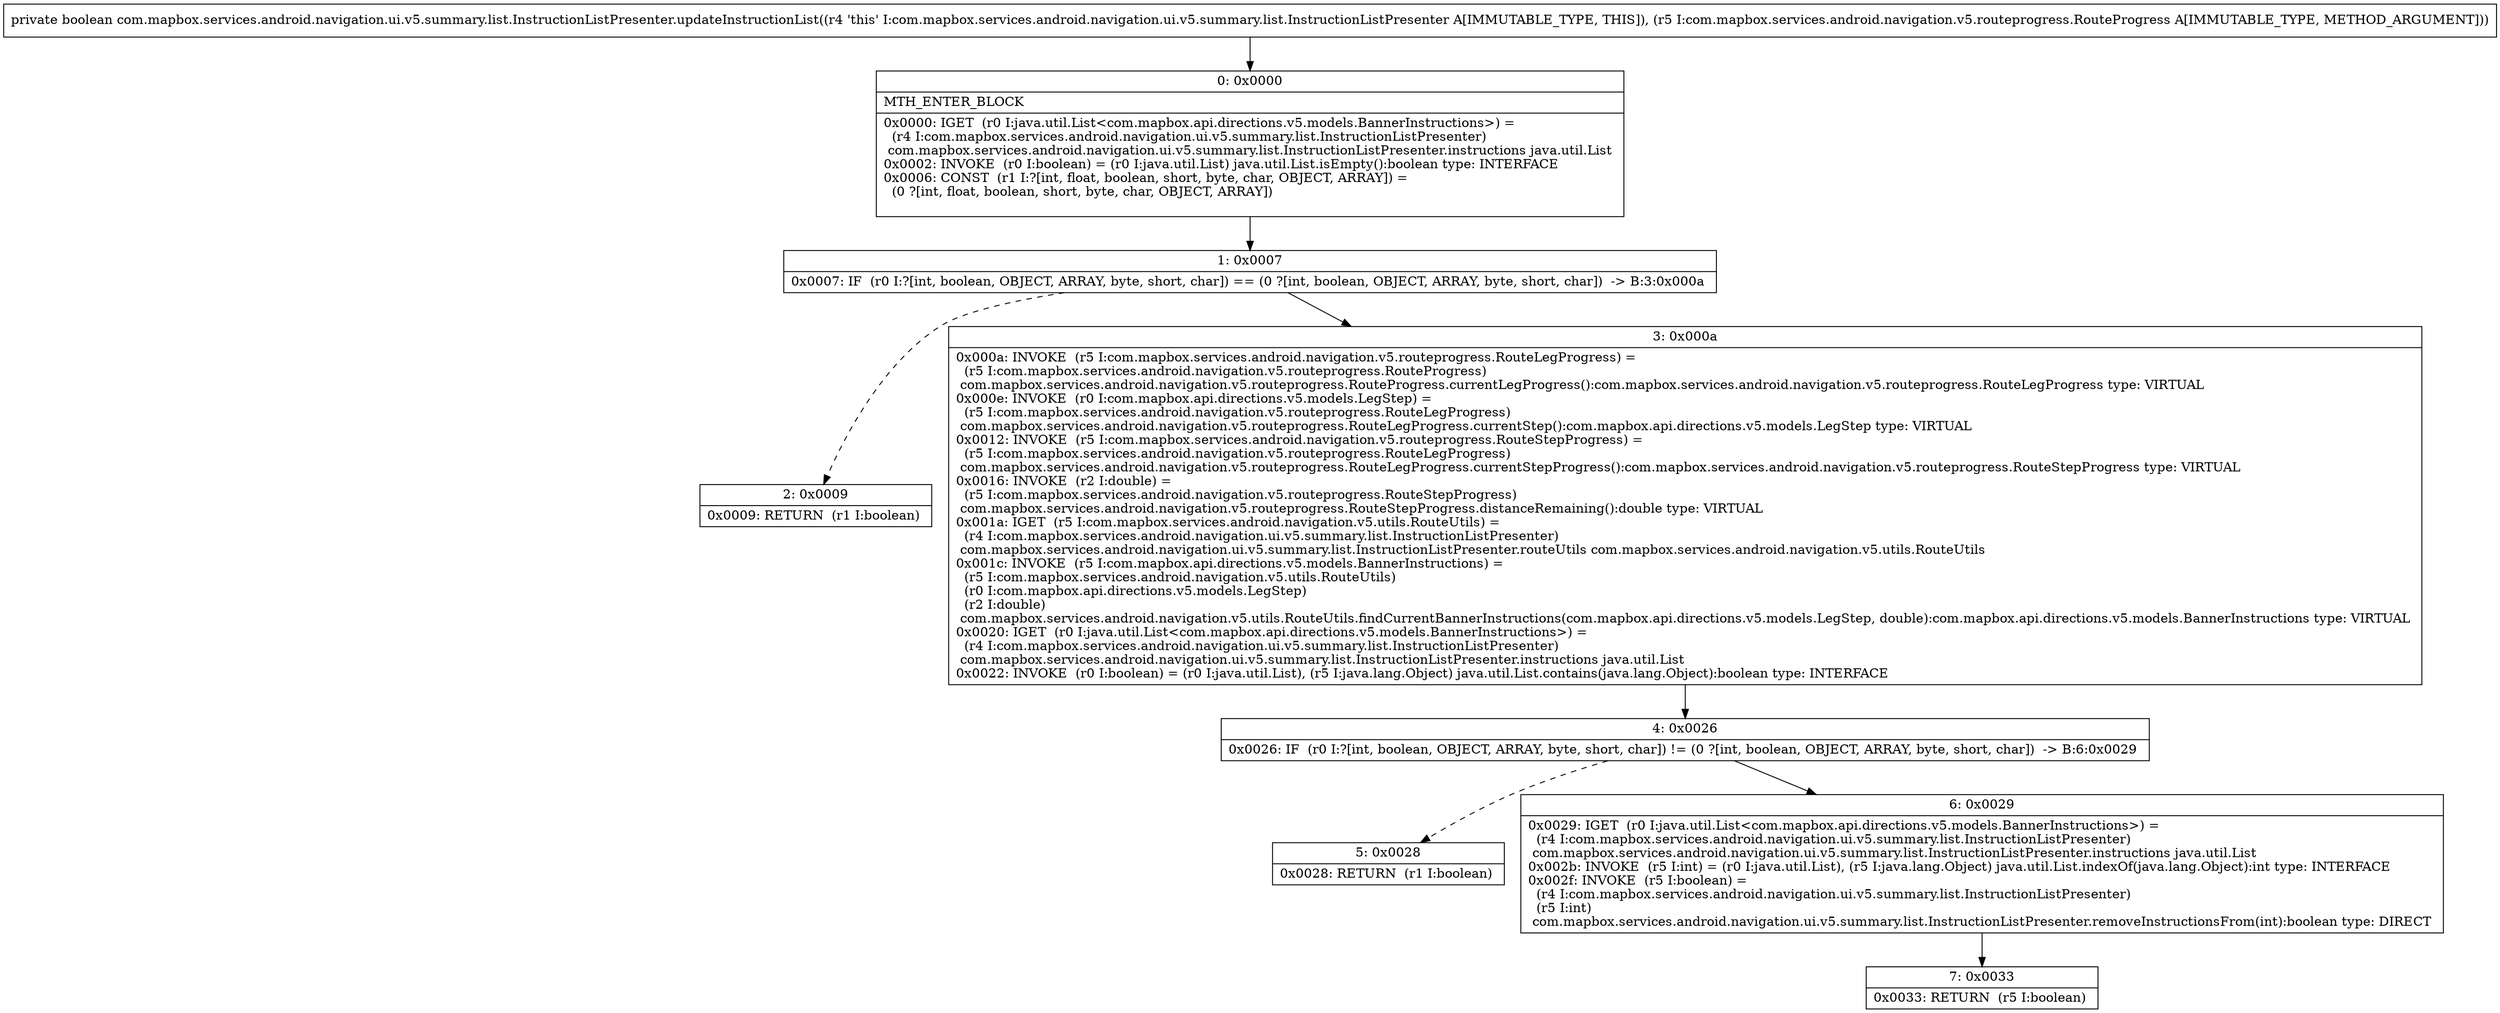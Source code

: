 digraph "CFG forcom.mapbox.services.android.navigation.ui.v5.summary.list.InstructionListPresenter.updateInstructionList(Lcom\/mapbox\/services\/android\/navigation\/v5\/routeprogress\/RouteProgress;)Z" {
Node_0 [shape=record,label="{0\:\ 0x0000|MTH_ENTER_BLOCK\l|0x0000: IGET  (r0 I:java.util.List\<com.mapbox.api.directions.v5.models.BannerInstructions\>) = \l  (r4 I:com.mapbox.services.android.navigation.ui.v5.summary.list.InstructionListPresenter)\l com.mapbox.services.android.navigation.ui.v5.summary.list.InstructionListPresenter.instructions java.util.List \l0x0002: INVOKE  (r0 I:boolean) = (r0 I:java.util.List) java.util.List.isEmpty():boolean type: INTERFACE \l0x0006: CONST  (r1 I:?[int, float, boolean, short, byte, char, OBJECT, ARRAY]) = \l  (0 ?[int, float, boolean, short, byte, char, OBJECT, ARRAY])\l \l}"];
Node_1 [shape=record,label="{1\:\ 0x0007|0x0007: IF  (r0 I:?[int, boolean, OBJECT, ARRAY, byte, short, char]) == (0 ?[int, boolean, OBJECT, ARRAY, byte, short, char])  \-\> B:3:0x000a \l}"];
Node_2 [shape=record,label="{2\:\ 0x0009|0x0009: RETURN  (r1 I:boolean) \l}"];
Node_3 [shape=record,label="{3\:\ 0x000a|0x000a: INVOKE  (r5 I:com.mapbox.services.android.navigation.v5.routeprogress.RouteLegProgress) = \l  (r5 I:com.mapbox.services.android.navigation.v5.routeprogress.RouteProgress)\l com.mapbox.services.android.navigation.v5.routeprogress.RouteProgress.currentLegProgress():com.mapbox.services.android.navigation.v5.routeprogress.RouteLegProgress type: VIRTUAL \l0x000e: INVOKE  (r0 I:com.mapbox.api.directions.v5.models.LegStep) = \l  (r5 I:com.mapbox.services.android.navigation.v5.routeprogress.RouteLegProgress)\l com.mapbox.services.android.navigation.v5.routeprogress.RouteLegProgress.currentStep():com.mapbox.api.directions.v5.models.LegStep type: VIRTUAL \l0x0012: INVOKE  (r5 I:com.mapbox.services.android.navigation.v5.routeprogress.RouteStepProgress) = \l  (r5 I:com.mapbox.services.android.navigation.v5.routeprogress.RouteLegProgress)\l com.mapbox.services.android.navigation.v5.routeprogress.RouteLegProgress.currentStepProgress():com.mapbox.services.android.navigation.v5.routeprogress.RouteStepProgress type: VIRTUAL \l0x0016: INVOKE  (r2 I:double) = \l  (r5 I:com.mapbox.services.android.navigation.v5.routeprogress.RouteStepProgress)\l com.mapbox.services.android.navigation.v5.routeprogress.RouteStepProgress.distanceRemaining():double type: VIRTUAL \l0x001a: IGET  (r5 I:com.mapbox.services.android.navigation.v5.utils.RouteUtils) = \l  (r4 I:com.mapbox.services.android.navigation.ui.v5.summary.list.InstructionListPresenter)\l com.mapbox.services.android.navigation.ui.v5.summary.list.InstructionListPresenter.routeUtils com.mapbox.services.android.navigation.v5.utils.RouteUtils \l0x001c: INVOKE  (r5 I:com.mapbox.api.directions.v5.models.BannerInstructions) = \l  (r5 I:com.mapbox.services.android.navigation.v5.utils.RouteUtils)\l  (r0 I:com.mapbox.api.directions.v5.models.LegStep)\l  (r2 I:double)\l com.mapbox.services.android.navigation.v5.utils.RouteUtils.findCurrentBannerInstructions(com.mapbox.api.directions.v5.models.LegStep, double):com.mapbox.api.directions.v5.models.BannerInstructions type: VIRTUAL \l0x0020: IGET  (r0 I:java.util.List\<com.mapbox.api.directions.v5.models.BannerInstructions\>) = \l  (r4 I:com.mapbox.services.android.navigation.ui.v5.summary.list.InstructionListPresenter)\l com.mapbox.services.android.navigation.ui.v5.summary.list.InstructionListPresenter.instructions java.util.List \l0x0022: INVOKE  (r0 I:boolean) = (r0 I:java.util.List), (r5 I:java.lang.Object) java.util.List.contains(java.lang.Object):boolean type: INTERFACE \l}"];
Node_4 [shape=record,label="{4\:\ 0x0026|0x0026: IF  (r0 I:?[int, boolean, OBJECT, ARRAY, byte, short, char]) != (0 ?[int, boolean, OBJECT, ARRAY, byte, short, char])  \-\> B:6:0x0029 \l}"];
Node_5 [shape=record,label="{5\:\ 0x0028|0x0028: RETURN  (r1 I:boolean) \l}"];
Node_6 [shape=record,label="{6\:\ 0x0029|0x0029: IGET  (r0 I:java.util.List\<com.mapbox.api.directions.v5.models.BannerInstructions\>) = \l  (r4 I:com.mapbox.services.android.navigation.ui.v5.summary.list.InstructionListPresenter)\l com.mapbox.services.android.navigation.ui.v5.summary.list.InstructionListPresenter.instructions java.util.List \l0x002b: INVOKE  (r5 I:int) = (r0 I:java.util.List), (r5 I:java.lang.Object) java.util.List.indexOf(java.lang.Object):int type: INTERFACE \l0x002f: INVOKE  (r5 I:boolean) = \l  (r4 I:com.mapbox.services.android.navigation.ui.v5.summary.list.InstructionListPresenter)\l  (r5 I:int)\l com.mapbox.services.android.navigation.ui.v5.summary.list.InstructionListPresenter.removeInstructionsFrom(int):boolean type: DIRECT \l}"];
Node_7 [shape=record,label="{7\:\ 0x0033|0x0033: RETURN  (r5 I:boolean) \l}"];
MethodNode[shape=record,label="{private boolean com.mapbox.services.android.navigation.ui.v5.summary.list.InstructionListPresenter.updateInstructionList((r4 'this' I:com.mapbox.services.android.navigation.ui.v5.summary.list.InstructionListPresenter A[IMMUTABLE_TYPE, THIS]), (r5 I:com.mapbox.services.android.navigation.v5.routeprogress.RouteProgress A[IMMUTABLE_TYPE, METHOD_ARGUMENT])) }"];
MethodNode -> Node_0;
Node_0 -> Node_1;
Node_1 -> Node_2[style=dashed];
Node_1 -> Node_3;
Node_3 -> Node_4;
Node_4 -> Node_5[style=dashed];
Node_4 -> Node_6;
Node_6 -> Node_7;
}

